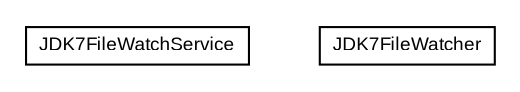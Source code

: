 #!/usr/local/bin/dot
#
# Class diagram 
# Generated by UMLGraph version R5_6-24-gf6e263 (http://www.umlgraph.org/)
#

digraph G {
	edge [fontname="arial",fontsize=10,labelfontname="arial",labelfontsize=10];
	node [fontname="arial",fontsize=10,shape=plaintext];
	nodesep=0.25;
	ranksep=0.5;
	// com.google.code.play2.watcher.jdk7.JDK7FileWatchService
	c0 [label=<<table title="com.google.code.play2.watcher.jdk7.JDK7FileWatchService" border="0" cellborder="1" cellspacing="0" cellpadding="2" port="p" href="./JDK7FileWatchService.html">
		<tr><td><table border="0" cellspacing="0" cellpadding="1">
<tr><td align="center" balign="center"> JDK7FileWatchService </td></tr>
		</table></td></tr>
		</table>>, URL="./JDK7FileWatchService.html", fontname="arial", fontcolor="black", fontsize=9.0];
	// com.google.code.play2.watcher.jdk7.JDK7FileWatcher
	c1 [label=<<table title="com.google.code.play2.watcher.jdk7.JDK7FileWatcher" border="0" cellborder="1" cellspacing="0" cellpadding="2" port="p" href="./JDK7FileWatcher.html">
		<tr><td><table border="0" cellspacing="0" cellpadding="1">
<tr><td align="center" balign="center"> JDK7FileWatcher </td></tr>
		</table></td></tr>
		</table>>, URL="./JDK7FileWatcher.html", fontname="arial", fontcolor="black", fontsize=9.0];
}

